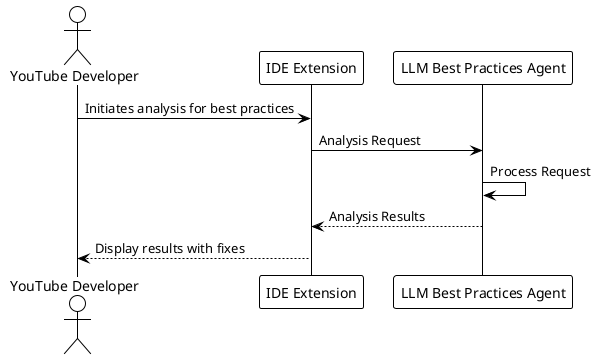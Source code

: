 @startuml Sequence Diagram
!theme plain
skinparam backgroundColor #FFFFFF

actor "YouTube Developer" as Dev 
participant "IDE Extension" as Ext 
participant "LLM Best Practices Agent" as Agent

Dev -> Ext: Initiates analysis for best practices
Ext -> Agent: Analysis Request
Agent -> Agent: Process Request
Agent --> Ext: Analysis Results
Ext --> Dev: Display results with fixes

@enduml
